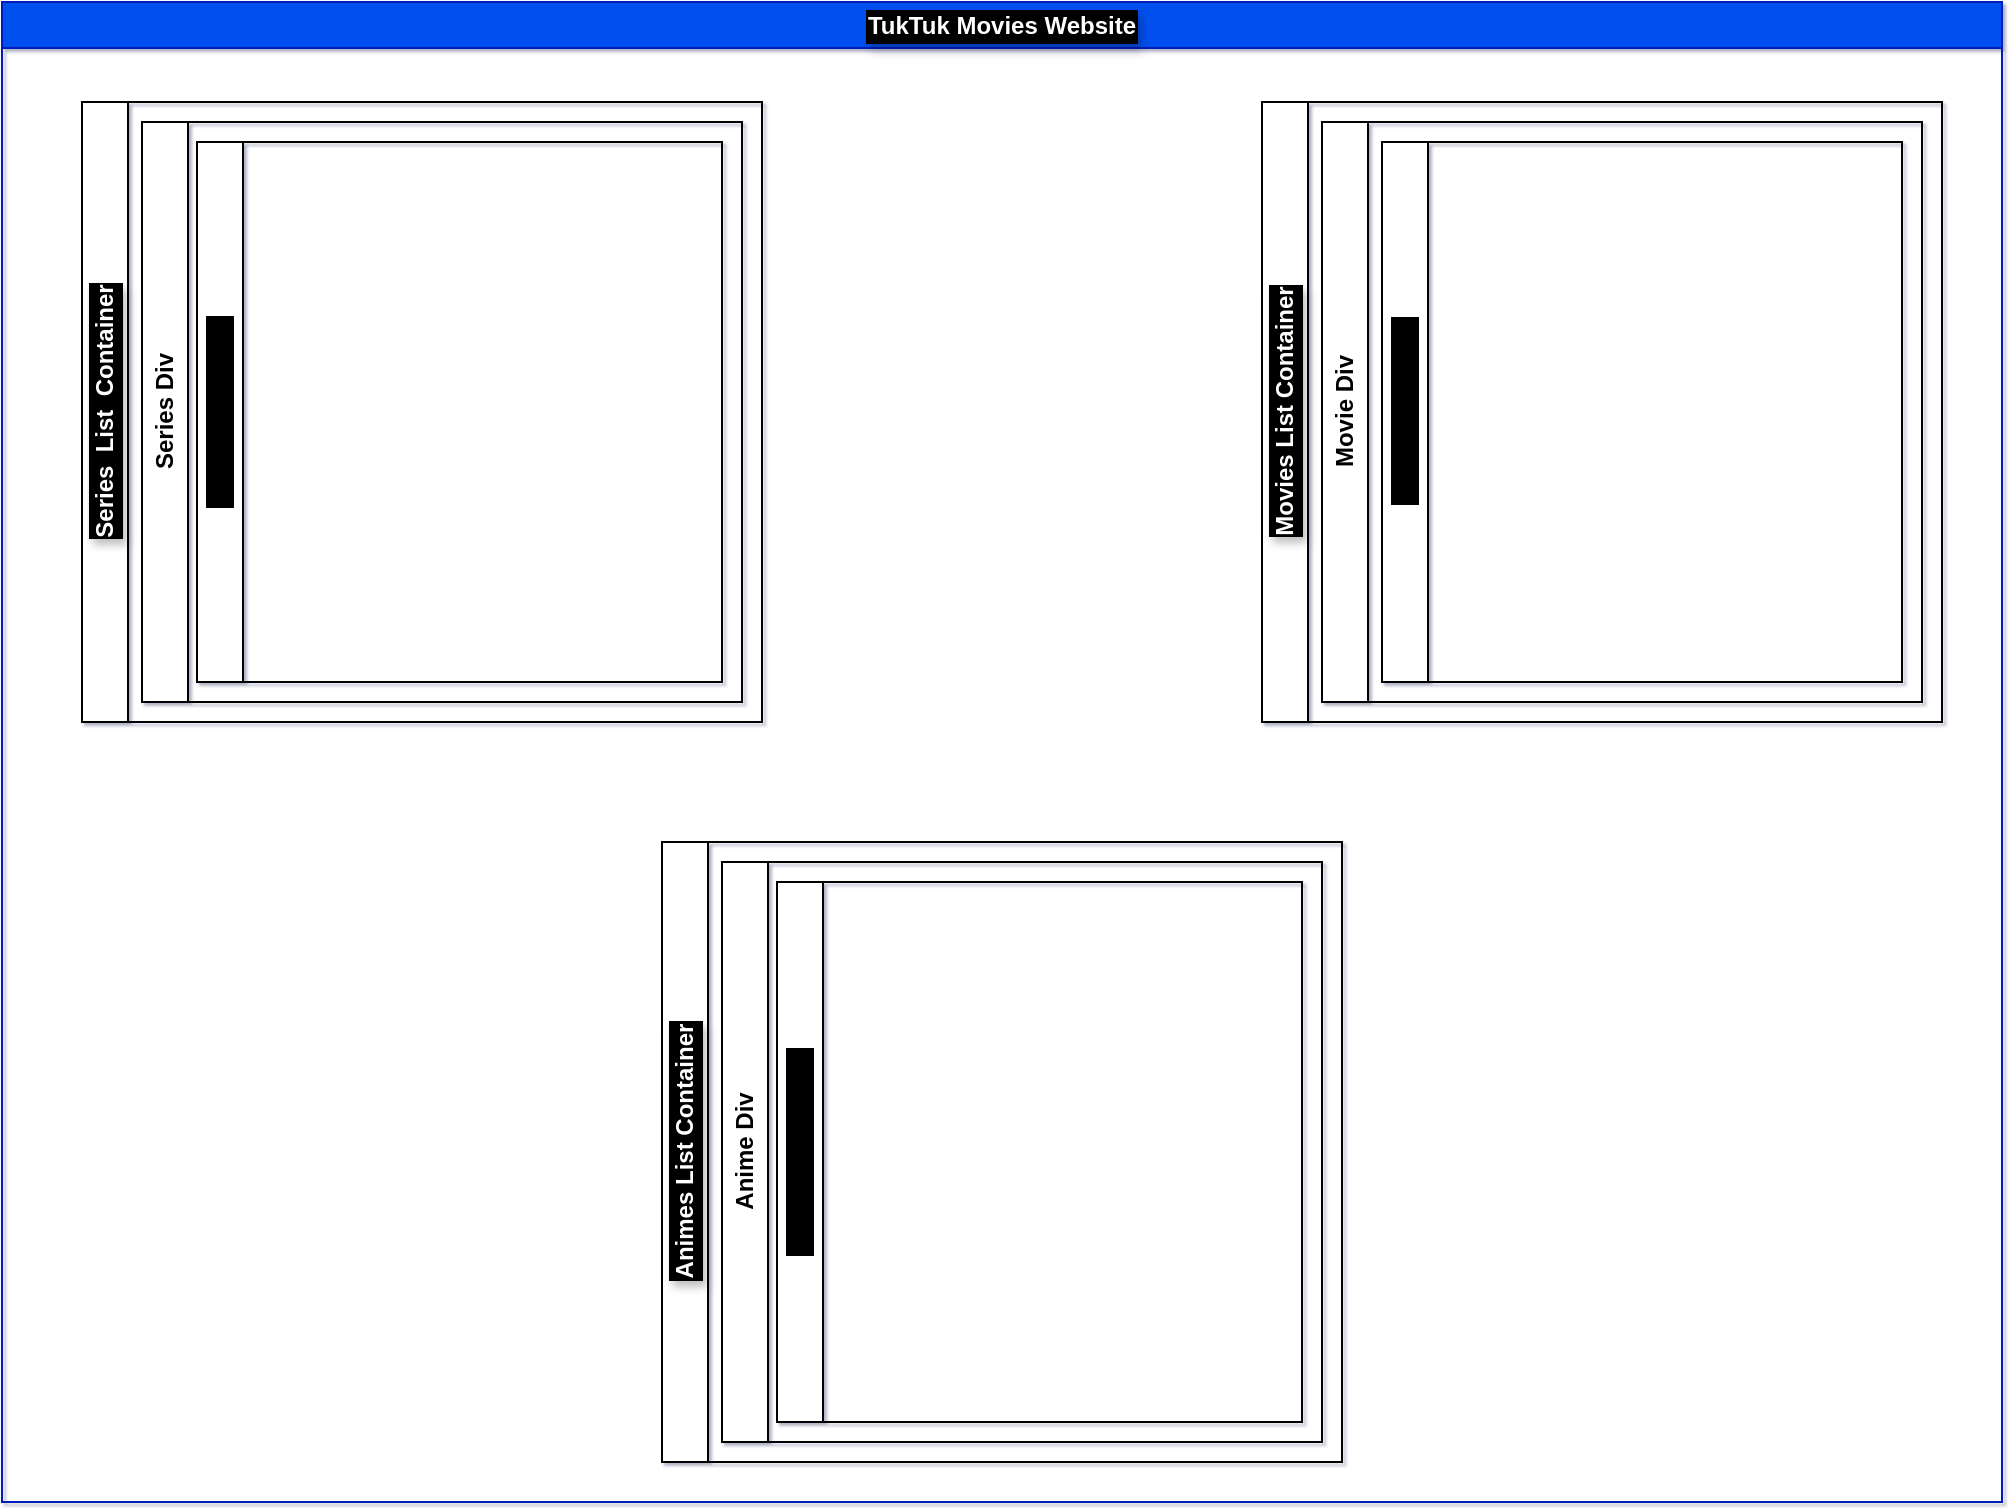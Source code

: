 <mxfile version="24.5.1" type="device">
  <diagram name="Page-1" id="9f46799a-70d6-7492-0946-bef42562c5a5">
    <mxGraphModel dx="1591" dy="937" grid="1" gridSize="10" guides="1" tooltips="1" connect="1" arrows="1" fold="1" page="1" pageScale="1" pageWidth="1920" pageHeight="1200" background="none" math="0" shadow="1">
      <root>
        <mxCell id="0" />
        <mxCell id="1" parent="0" />
        <mxCell id="jJW8VcXaBvgHbahm5IE_-1" value="TukTuk Movies Website" style="swimlane;whiteSpace=wrap;html=1;fillColor=#0050ef;fontColor=#ffffff;strokeColor=#001DBC;textShadow=1;labelBorderColor=default;labelBackgroundColor=#000000;" parent="1" vertex="1">
          <mxGeometry x="510" y="230" width="1000" height="750" as="geometry">
            <mxRectangle x="450" y="250" width="170" height="30" as="alternateBounds" />
          </mxGeometry>
        </mxCell>
        <mxCell id="EeTr61na3Gav1LB5D5Wh-6" value="Series&amp;nbsp; List&amp;nbsp; Container" style="swimlane;horizontal=0;whiteSpace=wrap;fontColor=#ffffff;html=1;textShadow=1;labelBorderColor=default;labelBackgroundColor=#000000;" parent="jJW8VcXaBvgHbahm5IE_-1" vertex="1">
          <mxGeometry x="40" y="50" width="340" height="310" as="geometry" />
        </mxCell>
        <mxCell id="EeTr61na3Gav1LB5D5Wh-7" value="Series Div" style="swimlane;horizontal=0;whiteSpace=wrap;html=1;" parent="EeTr61na3Gav1LB5D5Wh-6" vertex="1">
          <mxGeometry x="30" y="10" width="300" height="290" as="geometry" />
        </mxCell>
        <mxCell id="EeTr61na3Gav1LB5D5Wh-8" value="&lt;span style=&quot;background-color: rgb(0, 0, 0);&quot;&gt;Series Page Link&lt;/span&gt;" style="swimlane;horizontal=0;whiteSpace=wrap;html=1;" parent="EeTr61na3Gav1LB5D5Wh-7" vertex="1">
          <mxGeometry x="27.5" y="10" width="262.5" height="270" as="geometry" />
        </mxCell>
        <mxCell id="EeTr61na3Gav1LB5D5Wh-9" value="Animes List Container" style="swimlane;horizontal=0;whiteSpace=wrap;fontColor=#ffffff;html=1;textShadow=1;labelBorderColor=default;labelBackgroundColor=#000000;" parent="jJW8VcXaBvgHbahm5IE_-1" vertex="1">
          <mxGeometry x="330" y="420" width="340" height="310" as="geometry" />
        </mxCell>
        <mxCell id="EeTr61na3Gav1LB5D5Wh-10" value="Anime Div" style="swimlane;horizontal=0;whiteSpace=wrap;html=1;" parent="EeTr61na3Gav1LB5D5Wh-9" vertex="1">
          <mxGeometry x="30" y="10" width="300" height="290" as="geometry" />
        </mxCell>
        <mxCell id="EeTr61na3Gav1LB5D5Wh-11" value="&lt;span style=&quot;background-color: rgb(0, 0, 0);&quot;&gt;Anime&amp;nbsp; Page&amp;nbsp; Link&lt;/span&gt;" style="swimlane;horizontal=0;whiteSpace=wrap;html=1;" parent="EeTr61na3Gav1LB5D5Wh-10" vertex="1">
          <mxGeometry x="27.5" y="10" width="262.5" height="270" as="geometry" />
        </mxCell>
        <mxCell id="jJW8VcXaBvgHbahm5IE_-7" value="Movies List Container" style="swimlane;horizontal=0;whiteSpace=wrap;fontColor=#ffffff;html=1;textShadow=1;labelBorderColor=default;labelBackgroundColor=#000000;" parent="1" vertex="1">
          <mxGeometry x="1140" y="280" width="340" height="310" as="geometry" />
        </mxCell>
        <mxCell id="jJW8VcXaBvgHbahm5IE_-10" value="Movie Div" style="swimlane;horizontal=0;whiteSpace=wrap;html=1;" parent="jJW8VcXaBvgHbahm5IE_-7" vertex="1">
          <mxGeometry x="30" y="10" width="300" height="290" as="geometry" />
        </mxCell>
        <mxCell id="jJW8VcXaBvgHbahm5IE_-8" value="&lt;span style=&quot;background-color: rgb(0, 0, 0);&quot;&gt;Movie Page Link&lt;/span&gt;" style="swimlane;horizontal=0;whiteSpace=wrap;html=1;" parent="jJW8VcXaBvgHbahm5IE_-10" vertex="1">
          <mxGeometry x="30" y="10" width="260" height="270" as="geometry" />
        </mxCell>
      </root>
    </mxGraphModel>
  </diagram>
</mxfile>
